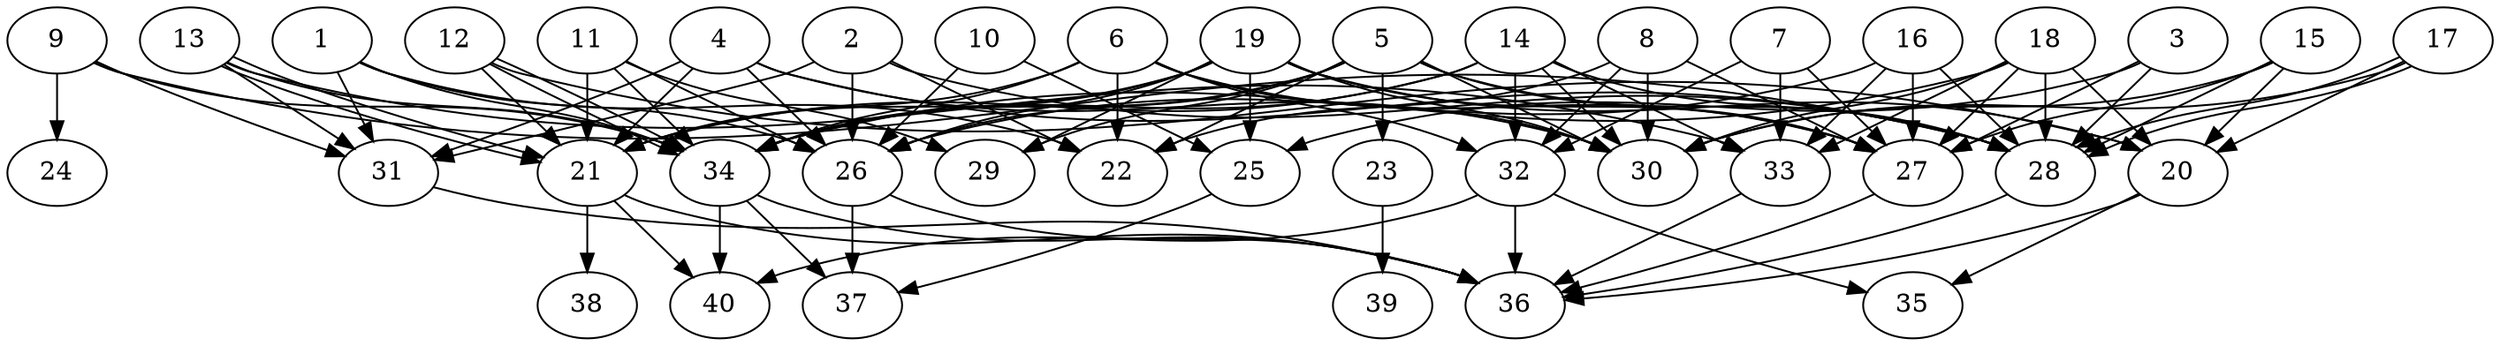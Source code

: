 // DAG automatically generated by daggen at Thu Oct  3 14:06:50 2019
// ./daggen --dot -n 40 --ccr 0.4 --fat 0.7 --regular 0.5 --density 0.6 --mindata 5242880 --maxdata 52428800 
digraph G {
  1 [size="28436480", alpha="0.20", expect_size="11374592"] 
  1 -> 22 [size ="11374592"]
  1 -> 26 [size ="11374592"]
  1 -> 31 [size ="11374592"]
  1 -> 34 [size ="11374592"]
  2 [size="81495040", alpha="0.20", expect_size="32598016"] 
  2 -> 22 [size ="32598016"]
  2 -> 26 [size ="32598016"]
  2 -> 28 [size ="32598016"]
  2 -> 31 [size ="32598016"]
  3 [size="19136000", alpha="0.07", expect_size="7654400"] 
  3 -> 25 [size ="7654400"]
  3 -> 27 [size ="7654400"]
  3 -> 28 [size ="7654400"]
  4 [size="68285440", alpha="0.14", expect_size="27314176"] 
  4 -> 21 [size ="27314176"]
  4 -> 26 [size ="27314176"]
  4 -> 28 [size ="27314176"]
  4 -> 30 [size ="27314176"]
  4 -> 31 [size ="27314176"]
  5 [size="116244480", alpha="0.14", expect_size="46497792"] 
  5 -> 22 [size ="46497792"]
  5 -> 23 [size ="46497792"]
  5 -> 26 [size ="46497792"]
  5 -> 27 [size ="46497792"]
  5 -> 28 [size ="46497792"]
  5 -> 29 [size ="46497792"]
  5 -> 30 [size ="46497792"]
  5 -> 34 [size ="46497792"]
  6 [size="18798080", alpha="0.03", expect_size="7519232"] 
  6 -> 21 [size ="7519232"]
  6 -> 22 [size ="7519232"]
  6 -> 27 [size ="7519232"]
  6 -> 30 [size ="7519232"]
  6 -> 32 [size ="7519232"]
  6 -> 34 [size ="7519232"]
  7 [size="39882240", alpha="0.20", expect_size="15952896"] 
  7 -> 27 [size ="15952896"]
  7 -> 32 [size ="15952896"]
  7 -> 33 [size ="15952896"]
  8 [size="119198720", alpha="0.10", expect_size="47679488"] 
  8 -> 22 [size ="47679488"]
  8 -> 27 [size ="47679488"]
  8 -> 30 [size ="47679488"]
  8 -> 32 [size ="47679488"]
  9 [size="21071360", alpha="0.17", expect_size="8428544"] 
  9 -> 24 [size ="8428544"]
  9 -> 28 [size ="8428544"]
  9 -> 31 [size ="8428544"]
  9 -> 34 [size ="8428544"]
  10 [size="54888960", alpha="0.11", expect_size="21955584"] 
  10 -> 25 [size ="21955584"]
  10 -> 26 [size ="21955584"]
  11 [size="94850560", alpha="0.17", expect_size="37940224"] 
  11 -> 21 [size ="37940224"]
  11 -> 26 [size ="37940224"]
  11 -> 29 [size ="37940224"]
  11 -> 34 [size ="37940224"]
  12 [size="94366720", alpha="0.13", expect_size="37746688"] 
  12 -> 20 [size ="37746688"]
  12 -> 21 [size ="37746688"]
  12 -> 34 [size ="37746688"]
  12 -> 34 [size ="37746688"]
  13 [size="93816320", alpha="0.04", expect_size="37526528"] 
  13 -> 21 [size ="37526528"]
  13 -> 21 [size ="37526528"]
  13 -> 31 [size ="37526528"]
  13 -> 33 [size ="37526528"]
  13 -> 34 [size ="37526528"]
  14 [size="19125760", alpha="0.09", expect_size="7650304"] 
  14 -> 21 [size ="7650304"]
  14 -> 28 [size ="7650304"]
  14 -> 30 [size ="7650304"]
  14 -> 32 [size ="7650304"]
  14 -> 33 [size ="7650304"]
  14 -> 34 [size ="7650304"]
  15 [size="104371200", alpha="0.19", expect_size="41748480"] 
  15 -> 20 [size ="41748480"]
  15 -> 27 [size ="41748480"]
  15 -> 28 [size ="41748480"]
  15 -> 30 [size ="41748480"]
  16 [size="70965760", alpha="0.16", expect_size="28386304"] 
  16 -> 26 [size ="28386304"]
  16 -> 27 [size ="28386304"]
  16 -> 28 [size ="28386304"]
  16 -> 33 [size ="28386304"]
  17 [size="87418880", alpha="0.04", expect_size="34967552"] 
  17 -> 20 [size ="34967552"]
  17 -> 28 [size ="34967552"]
  17 -> 28 [size ="34967552"]
  17 -> 30 [size ="34967552"]
  18 [size="86558720", alpha="0.16", expect_size="34623488"] 
  18 -> 20 [size ="34623488"]
  18 -> 27 [size ="34623488"]
  18 -> 28 [size ="34623488"]
  18 -> 30 [size ="34623488"]
  18 -> 33 [size ="34623488"]
  18 -> 34 [size ="34623488"]
  19 [size="28984320", alpha="0.09", expect_size="11593728"] 
  19 -> 20 [size ="11593728"]
  19 -> 21 [size ="11593728"]
  19 -> 25 [size ="11593728"]
  19 -> 26 [size ="11593728"]
  19 -> 27 [size ="11593728"]
  19 -> 29 [size ="11593728"]
  19 -> 30 [size ="11593728"]
  19 -> 34 [size ="11593728"]
  20 [size="127334400", alpha="0.01", expect_size="50933760"] 
  20 -> 35 [size ="50933760"]
  20 -> 36 [size ="50933760"]
  21 [size="73200640", alpha="0.16", expect_size="29280256"] 
  21 -> 36 [size ="29280256"]
  21 -> 38 [size ="29280256"]
  21 -> 40 [size ="29280256"]
  22 [size="52736000", alpha="0.02", expect_size="21094400"] 
  23 [size="129185280", alpha="0.09", expect_size="51674112"] 
  23 -> 39 [size ="51674112"]
  24 [size="32688640", alpha="0.05", expect_size="13075456"] 
  25 [size="87296000", alpha="0.19", expect_size="34918400"] 
  25 -> 37 [size ="34918400"]
  26 [size="81909760", alpha="0.14", expect_size="32763904"] 
  26 -> 36 [size ="32763904"]
  26 -> 37 [size ="32763904"]
  27 [size="60167680", alpha="0.14", expect_size="24067072"] 
  27 -> 36 [size ="24067072"]
  28 [size="82757120", alpha="0.11", expect_size="33102848"] 
  28 -> 36 [size ="33102848"]
  29 [size="62031360", alpha="0.10", expect_size="24812544"] 
  30 [size="115409920", alpha="0.16", expect_size="46163968"] 
  31 [size="121344000", alpha="0.16", expect_size="48537600"] 
  31 -> 36 [size ="48537600"]
  32 [size="95162880", alpha="0.10", expect_size="38065152"] 
  32 -> 35 [size ="38065152"]
  32 -> 36 [size ="38065152"]
  32 -> 40 [size ="38065152"]
  33 [size="105256960", alpha="0.17", expect_size="42102784"] 
  33 -> 36 [size ="42102784"]
  34 [size="39695360", alpha="0.05", expect_size="15878144"] 
  34 -> 36 [size ="15878144"]
  34 -> 37 [size ="15878144"]
  34 -> 40 [size ="15878144"]
  35 [size="71616000", alpha="0.09", expect_size="28646400"] 
  36 [size="68231680", alpha="0.02", expect_size="27292672"] 
  37 [size="35233280", alpha="0.09", expect_size="14093312"] 
  38 [size="117360640", alpha="0.07", expect_size="46944256"] 
  39 [size="66810880", alpha="0.09", expect_size="26724352"] 
  40 [size="127482880", alpha="0.09", expect_size="50993152"] 
}
